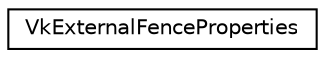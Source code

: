 digraph "Graphical Class Hierarchy"
{
 // LATEX_PDF_SIZE
  edge [fontname="Helvetica",fontsize="10",labelfontname="Helvetica",labelfontsize="10"];
  node [fontname="Helvetica",fontsize="10",shape=record];
  rankdir="LR";
  Node0 [label="VkExternalFenceProperties",height=0.2,width=0.4,color="black", fillcolor="white", style="filled",URL="$structVkExternalFenceProperties.html",tooltip=" "];
}
